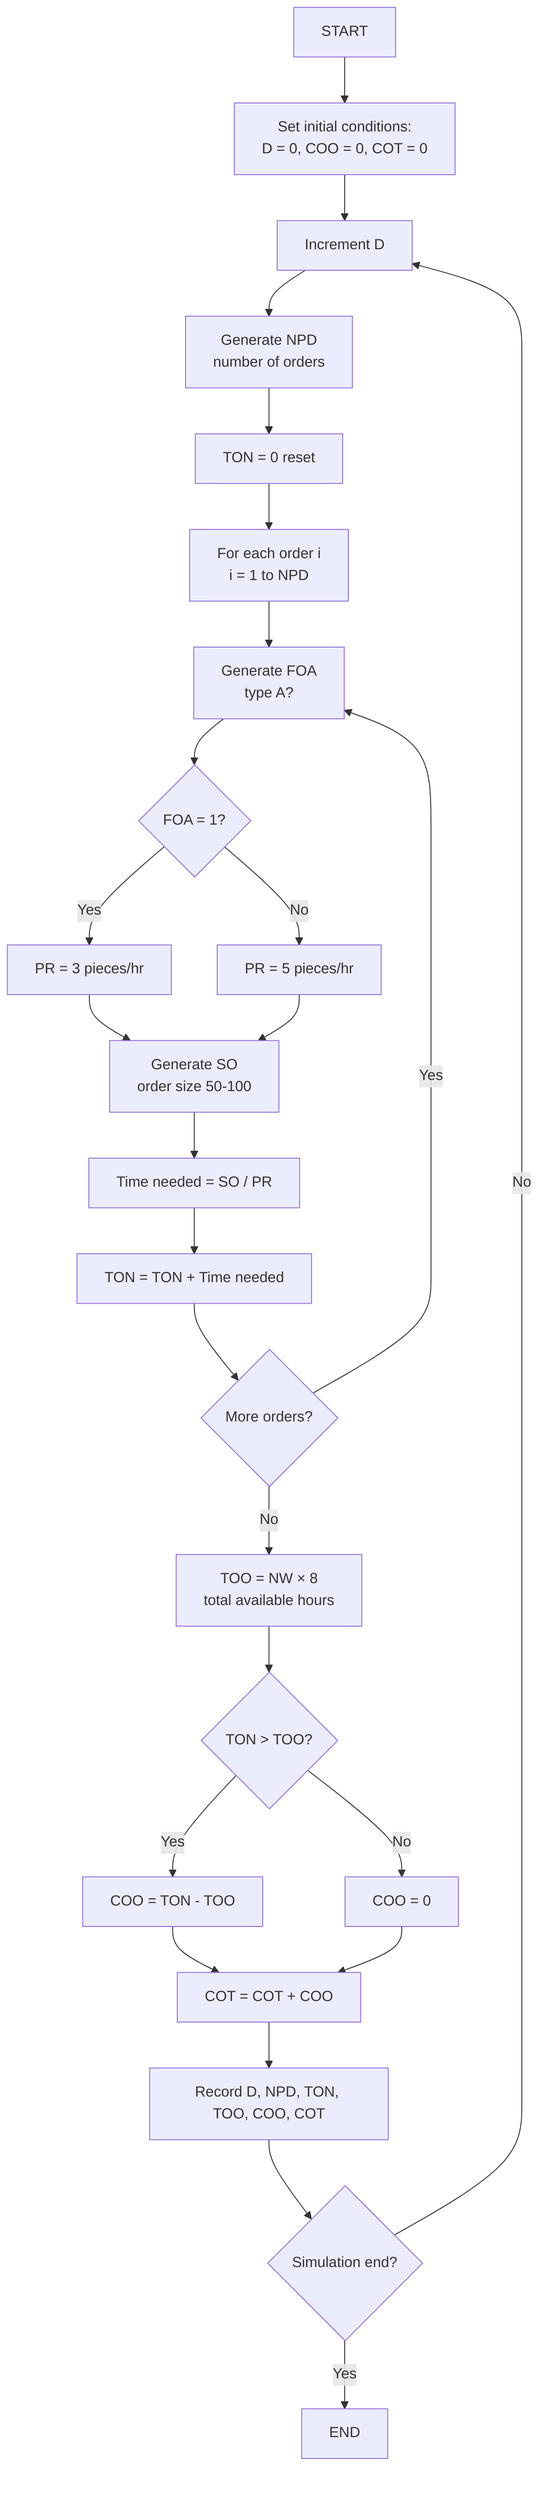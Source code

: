 flowchart TD
    A[START] --> B[Set initial conditions:<br/>D = 0, COO = 0, COT = 0]
    B --> C[Increment D]
    C --> D[Generate NPD<br/>number of orders]
    D --> E[TON = 0 reset]
    E --> F[For each order i<br/>i = 1 to NPD]
    F --> G[Generate FOA<br/>type A?]
    G --> H{FOA = 1?}
    H -->|Yes| I[PR = 3 pieces/hr]
    H -->|No| J[PR = 5 pieces/hr]
    I --> K[Generate SO<br/>order size 50-100]
    J --> K
    K --> L[Time needed = SO / PR]
    L --> M[TON = TON + Time needed]
    M --> N{More orders?}
    N -->|Yes| G
    N -->|No| O[TOO = NW × 8<br/>total available hours]
    O --> P{TON > TOO?}
    P -->|Yes| Q[COO = TON - TOO]
    P -->|No| R[COO = 0]
    Q --> S[COT = COT + COO]
    R --> S
    S --> T[Record D, NPD, TON, TOO, COO, COT]
    T --> U{Simulation end?}
    U -->|No| C
    U -->|Yes| V[END]